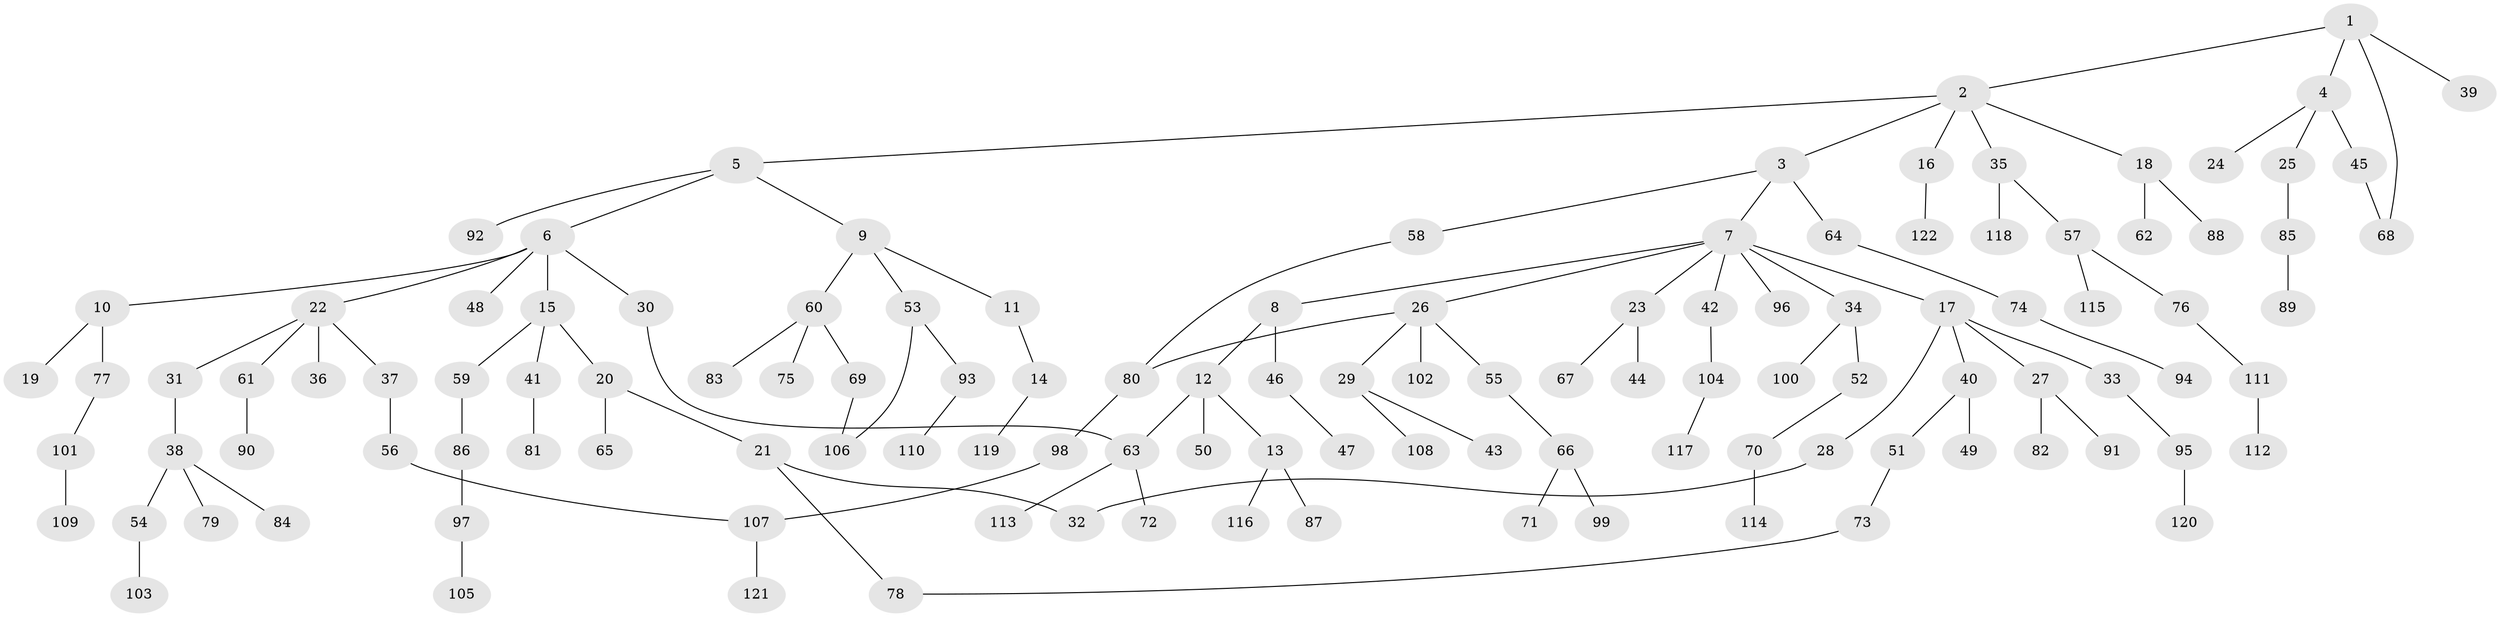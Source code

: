 // Generated by graph-tools (version 1.1) at 2025/01/03/09/25 03:01:03]
// undirected, 122 vertices, 128 edges
graph export_dot {
graph [start="1"]
  node [color=gray90,style=filled];
  1;
  2;
  3;
  4;
  5;
  6;
  7;
  8;
  9;
  10;
  11;
  12;
  13;
  14;
  15;
  16;
  17;
  18;
  19;
  20;
  21;
  22;
  23;
  24;
  25;
  26;
  27;
  28;
  29;
  30;
  31;
  32;
  33;
  34;
  35;
  36;
  37;
  38;
  39;
  40;
  41;
  42;
  43;
  44;
  45;
  46;
  47;
  48;
  49;
  50;
  51;
  52;
  53;
  54;
  55;
  56;
  57;
  58;
  59;
  60;
  61;
  62;
  63;
  64;
  65;
  66;
  67;
  68;
  69;
  70;
  71;
  72;
  73;
  74;
  75;
  76;
  77;
  78;
  79;
  80;
  81;
  82;
  83;
  84;
  85;
  86;
  87;
  88;
  89;
  90;
  91;
  92;
  93;
  94;
  95;
  96;
  97;
  98;
  99;
  100;
  101;
  102;
  103;
  104;
  105;
  106;
  107;
  108;
  109;
  110;
  111;
  112;
  113;
  114;
  115;
  116;
  117;
  118;
  119;
  120;
  121;
  122;
  1 -- 2;
  1 -- 4;
  1 -- 39;
  1 -- 68;
  2 -- 3;
  2 -- 5;
  2 -- 16;
  2 -- 18;
  2 -- 35;
  3 -- 7;
  3 -- 58;
  3 -- 64;
  4 -- 24;
  4 -- 25;
  4 -- 45;
  5 -- 6;
  5 -- 9;
  5 -- 92;
  6 -- 10;
  6 -- 15;
  6 -- 22;
  6 -- 30;
  6 -- 48;
  7 -- 8;
  7 -- 17;
  7 -- 23;
  7 -- 26;
  7 -- 34;
  7 -- 42;
  7 -- 96;
  8 -- 12;
  8 -- 46;
  9 -- 11;
  9 -- 53;
  9 -- 60;
  10 -- 19;
  10 -- 77;
  11 -- 14;
  12 -- 13;
  12 -- 50;
  12 -- 63;
  13 -- 87;
  13 -- 116;
  14 -- 119;
  15 -- 20;
  15 -- 41;
  15 -- 59;
  16 -- 122;
  17 -- 27;
  17 -- 28;
  17 -- 33;
  17 -- 40;
  18 -- 62;
  18 -- 88;
  20 -- 21;
  20 -- 65;
  21 -- 78;
  21 -- 32;
  22 -- 31;
  22 -- 36;
  22 -- 37;
  22 -- 61;
  23 -- 44;
  23 -- 67;
  25 -- 85;
  26 -- 29;
  26 -- 55;
  26 -- 80;
  26 -- 102;
  27 -- 82;
  27 -- 91;
  28 -- 32;
  29 -- 43;
  29 -- 108;
  30 -- 63;
  31 -- 38;
  33 -- 95;
  34 -- 52;
  34 -- 100;
  35 -- 57;
  35 -- 118;
  37 -- 56;
  38 -- 54;
  38 -- 79;
  38 -- 84;
  40 -- 49;
  40 -- 51;
  41 -- 81;
  42 -- 104;
  45 -- 68;
  46 -- 47;
  51 -- 73;
  52 -- 70;
  53 -- 93;
  53 -- 106;
  54 -- 103;
  55 -- 66;
  56 -- 107;
  57 -- 76;
  57 -- 115;
  58 -- 80;
  59 -- 86;
  60 -- 69;
  60 -- 75;
  60 -- 83;
  61 -- 90;
  63 -- 72;
  63 -- 113;
  64 -- 74;
  66 -- 71;
  66 -- 99;
  69 -- 106;
  70 -- 114;
  73 -- 78;
  74 -- 94;
  76 -- 111;
  77 -- 101;
  80 -- 98;
  85 -- 89;
  86 -- 97;
  93 -- 110;
  95 -- 120;
  97 -- 105;
  98 -- 107;
  101 -- 109;
  104 -- 117;
  107 -- 121;
  111 -- 112;
}
